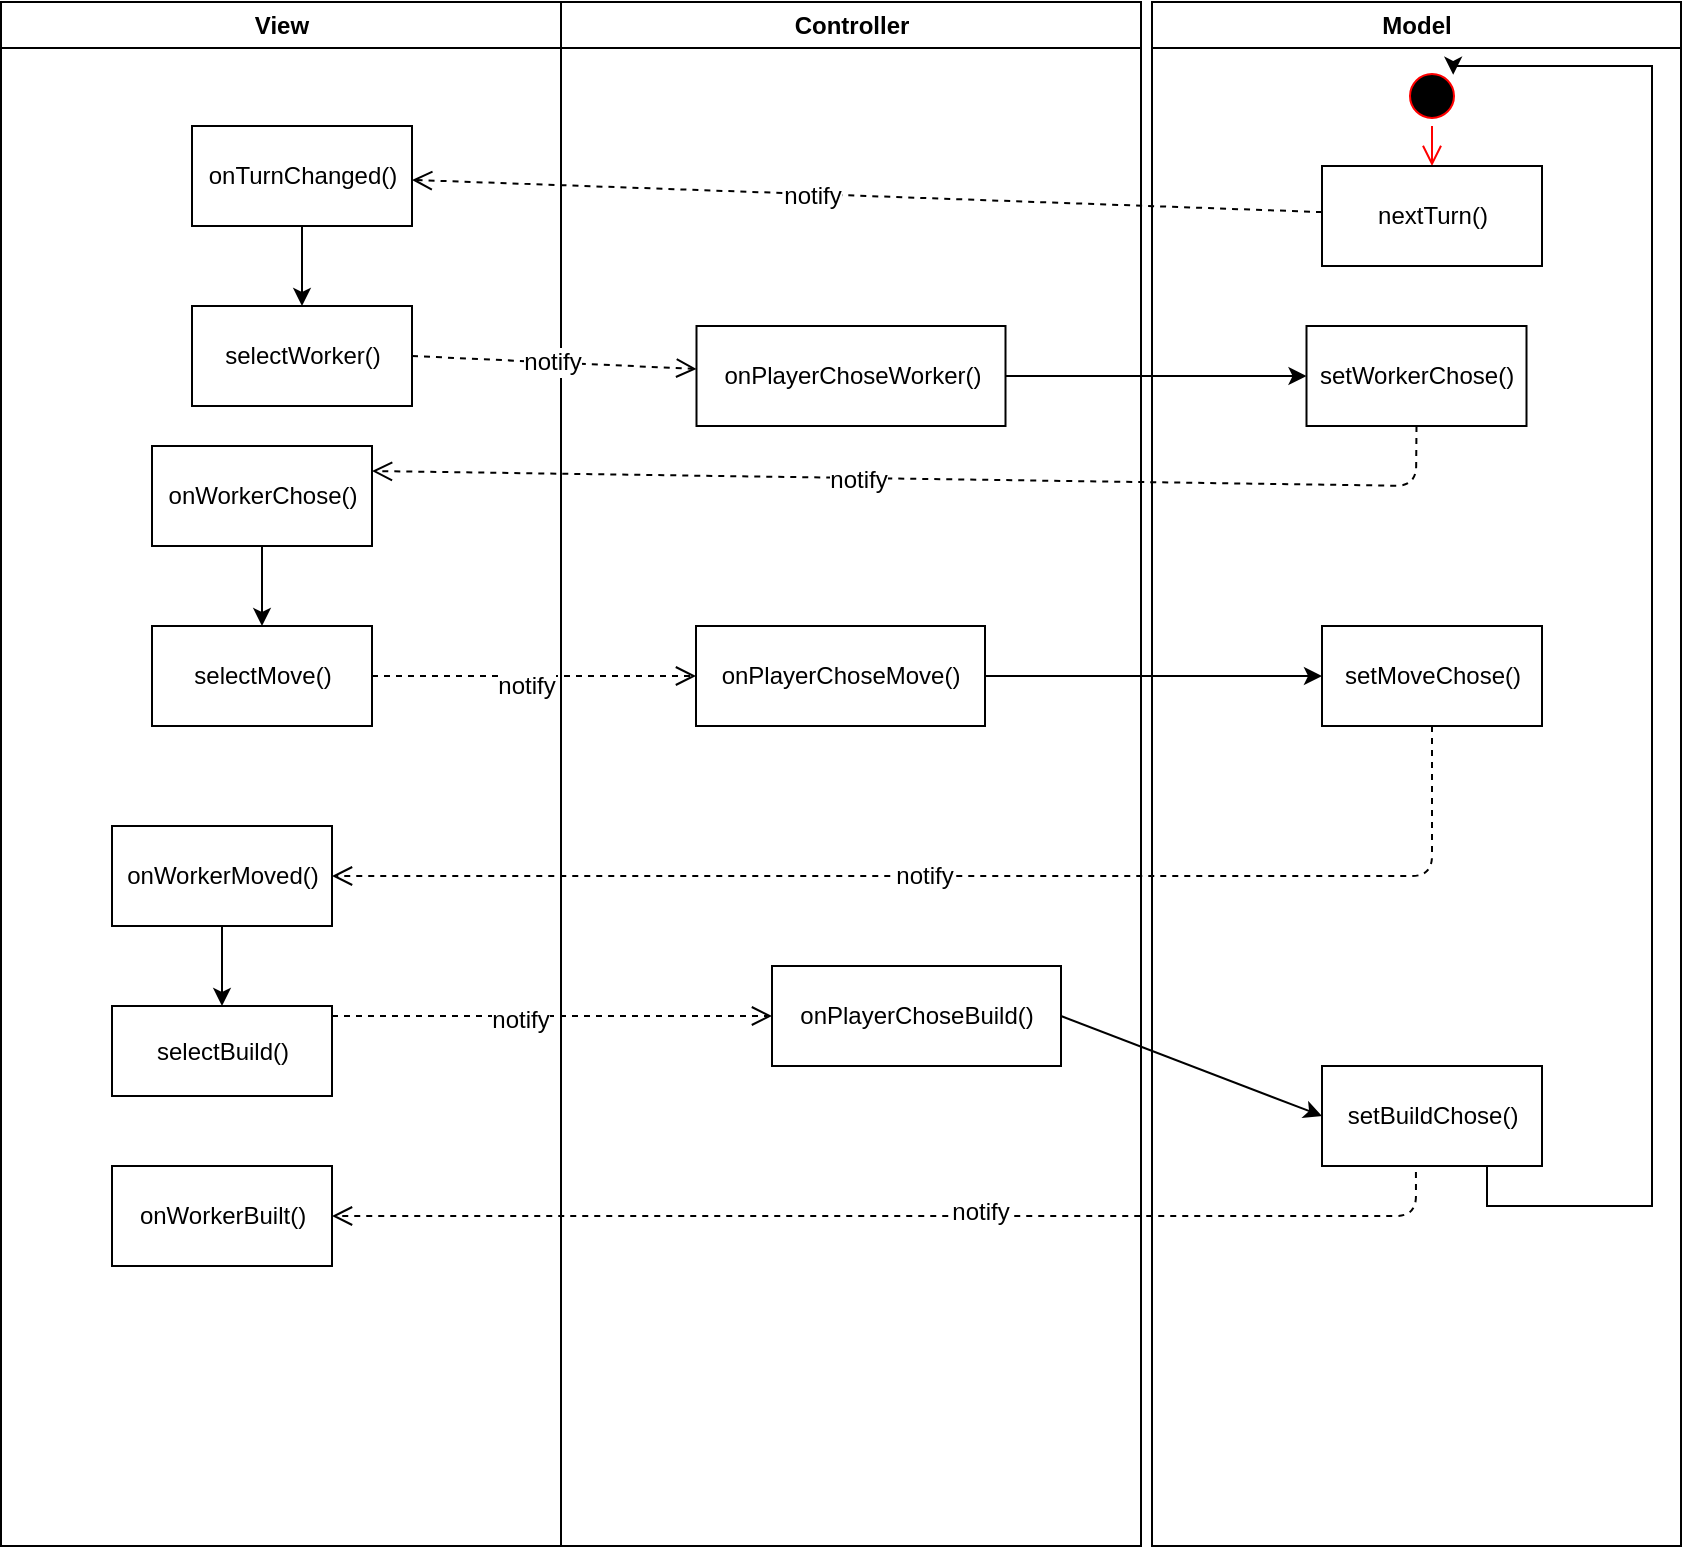 <mxfile version="12.9.5" type="device"><diagram name="Page-1" id="e7e014a7-5840-1c2e-5031-d8a46d1fe8dd"><mxGraphModel dx="1662" dy="791" grid="1" gridSize="10" guides="1" tooltips="1" connect="1" arrows="1" fold="1" page="1" pageScale="1" pageWidth="1169" pageHeight="826" background="#ffffff" math="0" shadow="0"><root><mxCell id="0"/><mxCell id="1" parent="0"/><mxCell id="2" value="View" style="swimlane;whiteSpace=wrap" parent="1" vertex="1"><mxGeometry x="164.5" y="128" width="280" height="772" as="geometry"/></mxCell><mxCell id="_fowUainpprfO0C2fuAO-46" value="selectWorker()" style="html=1;" parent="2" vertex="1"><mxGeometry x="95.5" y="152" width="110" height="50" as="geometry"/></mxCell><mxCell id="_fowUainpprfO0C2fuAO-53" value="selectMove()" style="html=1;" parent="2" vertex="1"><mxGeometry x="75.5" y="312" width="110" height="50" as="geometry"/></mxCell><mxCell id="_fowUainpprfO0C2fuAO-63" style="edgeStyle=orthogonalEdgeStyle;rounded=0;orthogonalLoop=1;jettySize=auto;html=1;exitX=0.5;exitY=1;exitDx=0;exitDy=0;entryX=0.5;entryY=0;entryDx=0;entryDy=0;" parent="2" source="_fowUainpprfO0C2fuAO-61" target="_fowUainpprfO0C2fuAO-46" edge="1"><mxGeometry relative="1" as="geometry"/></mxCell><mxCell id="_fowUainpprfO0C2fuAO-61" value="onTurnChanged()" style="html=1;" parent="2" vertex="1"><mxGeometry x="95.5" y="62" width="110" height="50" as="geometry"/></mxCell><mxCell id="_fowUainpprfO0C2fuAO-87" value="onWorkerBuilt()" style="html=1;" parent="2" vertex="1"><mxGeometry x="55.5" y="582" width="110" height="50" as="geometry"/></mxCell><mxCell id="_fowUainpprfO0C2fuAO-59" value="selectBuild()" style="html=1;" parent="2" vertex="1"><mxGeometry x="55.5" y="502" width="110" height="45" as="geometry"/></mxCell><mxCell id="Y26vNsY1FQDO0YQF0dEl-5" value="onWorkerMoved()" style="html=1;" vertex="1" parent="2"><mxGeometry x="55.5" y="412" width="110" height="50" as="geometry"/></mxCell><mxCell id="Y26vNsY1FQDO0YQF0dEl-10" style="edgeStyle=orthogonalEdgeStyle;rounded=0;orthogonalLoop=1;jettySize=auto;html=1;exitX=0.5;exitY=1;exitDx=0;exitDy=0;entryX=0.5;entryY=0;entryDx=0;entryDy=0;" edge="1" parent="2" source="Y26vNsY1FQDO0YQF0dEl-5" target="_fowUainpprfO0C2fuAO-59"><mxGeometry relative="1" as="geometry"/></mxCell><mxCell id="Y26vNsY1FQDO0YQF0dEl-16" style="edgeStyle=orthogonalEdgeStyle;rounded=0;orthogonalLoop=1;jettySize=auto;html=1;exitX=0.5;exitY=1;exitDx=0;exitDy=0;entryX=0.5;entryY=0;entryDx=0;entryDy=0;" edge="1" parent="2" source="Y26vNsY1FQDO0YQF0dEl-12" target="_fowUainpprfO0C2fuAO-53"><mxGeometry relative="1" as="geometry"/></mxCell><mxCell id="Y26vNsY1FQDO0YQF0dEl-12" value="onWorkerChose()" style="html=1;" vertex="1" parent="2"><mxGeometry x="75.5" y="222" width="110" height="50" as="geometry"/></mxCell><mxCell id="3" value="Controller" style="swimlane;whiteSpace=wrap" parent="1" vertex="1"><mxGeometry x="444.5" y="128" width="290" height="772" as="geometry"/></mxCell><mxCell id="_fowUainpprfO0C2fuAO-49" value="onPlayerChoseWorker()" style="html=1;" parent="3" vertex="1"><mxGeometry x="67.75" y="162" width="154.5" height="50" as="geometry"/></mxCell><mxCell id="_fowUainpprfO0C2fuAO-58" value="onPlayerChoseMove()" style="html=1;" parent="3" vertex="1"><mxGeometry x="67.5" y="312" width="144.5" height="50" as="geometry"/></mxCell><mxCell id="_fowUainpprfO0C2fuAO-60" value="onPlayerChoseBuild()" style="html=1;" parent="3" vertex="1"><mxGeometry x="105.5" y="482" width="144.5" height="50" as="geometry"/></mxCell><mxCell id="4" value="Model" style="swimlane;whiteSpace=wrap" parent="1" vertex="1"><mxGeometry x="740" y="128" width="264.5" height="772" as="geometry"/></mxCell><mxCell id="_fowUainpprfO0C2fuAO-41" value="" style="ellipse;html=1;shape=startState;fillColor=#000000;strokeColor=#ff0000;" parent="4" vertex="1"><mxGeometry x="125" y="32" width="30" height="30" as="geometry"/></mxCell><mxCell id="_fowUainpprfO0C2fuAO-42" value="" style="edgeStyle=orthogonalEdgeStyle;html=1;verticalAlign=bottom;endArrow=open;endSize=8;strokeColor=#ff0000;" parent="4" source="_fowUainpprfO0C2fuAO-41" target="_fowUainpprfO0C2fuAO-43" edge="1"><mxGeometry relative="1" as="geometry"><mxPoint x="140.5" y="102" as="targetPoint"/></mxGeometry></mxCell><mxCell id="_fowUainpprfO0C2fuAO-43" value="nextTurn()" style="html=1;" parent="4" vertex="1"><mxGeometry x="85" y="82" width="110" height="50" as="geometry"/></mxCell><mxCell id="_fowUainpprfO0C2fuAO-82" value="setWorkerChose()" style="html=1;" parent="4" vertex="1"><mxGeometry x="77.25" y="162" width="110" height="50" as="geometry"/></mxCell><mxCell id="_fowUainpprfO0C2fuAO-83" value="setMoveChose()" style="html=1;" parent="4" vertex="1"><mxGeometry x="85" y="312" width="110" height="50" as="geometry"/></mxCell><mxCell id="_fowUainpprfO0C2fuAO-84" value="setBuildChose()" style="html=1;" parent="4" vertex="1"><mxGeometry x="85" y="532" width="110" height="50" as="geometry"/></mxCell><mxCell id="_fowUainpprfO0C2fuAO-89" style="edgeStyle=orthogonalEdgeStyle;rounded=0;orthogonalLoop=1;jettySize=auto;html=1;exitX=0.75;exitY=1;exitDx=0;exitDy=0;entryX=1;entryY=0;entryDx=0;entryDy=0;" parent="4" source="_fowUainpprfO0C2fuAO-84" target="_fowUainpprfO0C2fuAO-41" edge="1"><mxGeometry relative="1" as="geometry"><mxPoint x="240" y="32" as="targetPoint"/><Array as="points"><mxPoint x="168" y="602"/><mxPoint x="250" y="602"/><mxPoint x="250" y="32"/><mxPoint x="151" y="32"/></Array></mxGeometry></mxCell><mxCell id="_fowUainpprfO0C2fuAO-45" value="" style="html=1;verticalAlign=bottom;endArrow=open;dashed=1;endSize=8;fontFamily=Helvetica;fontSize=11;fontColor=#000000;align=center;strokeColor=#000000;" parent="1" source="_fowUainpprfO0C2fuAO-43" target="_fowUainpprfO0C2fuAO-61" edge="1"><mxGeometry width="50" height="50" relative="1" as="geometry"><mxPoint x="560" y="490" as="sourcePoint"/><mxPoint x="400" y="255" as="targetPoint"/></mxGeometry></mxCell><mxCell id="_fowUainpprfO0C2fuAO-67" value="notify" style="text;html=1;align=center;verticalAlign=middle;resizable=0;points=[];labelBackgroundColor=#ffffff;" parent="_fowUainpprfO0C2fuAO-45" vertex="1" connectable="0"><mxGeometry x="0.122" y="1" relative="1" as="geometry"><mxPoint as="offset"/></mxGeometry></mxCell><mxCell id="_fowUainpprfO0C2fuAO-48" value="" style="html=1;verticalAlign=bottom;endArrow=open;dashed=1;endSize=8;fontFamily=Helvetica;fontSize=11;fontColor=#000000;align=center;strokeColor=#000000;exitX=1;exitY=0.5;exitDx=0;exitDy=0;" parent="1" source="_fowUainpprfO0C2fuAO-46" target="_fowUainpprfO0C2fuAO-49" edge="1"><mxGeometry width="50" height="50" relative="1" as="geometry"><mxPoint x="560" y="490" as="sourcePoint"/><mxPoint x="520" y="360" as="targetPoint"/><Array as="points"/></mxGeometry></mxCell><mxCell id="_fowUainpprfO0C2fuAO-71" value="notify" style="text;html=1;align=center;verticalAlign=middle;resizable=0;points=[];labelBackgroundColor=#ffffff;" parent="_fowUainpprfO0C2fuAO-48" vertex="1" connectable="0"><mxGeometry x="-0.02" relative="1" as="geometry"><mxPoint as="offset"/></mxGeometry></mxCell><mxCell id="_fowUainpprfO0C2fuAO-54" value="" style="html=1;verticalAlign=bottom;endArrow=open;dashed=1;endSize=8;fontFamily=Helvetica;fontSize=11;fontColor=#000000;align=center;strokeColor=#000000;exitX=1;exitY=0.5;exitDx=0;exitDy=0;" parent="1" target="_fowUainpprfO0C2fuAO-58" edge="1" source="_fowUainpprfO0C2fuAO-53"><mxGeometry width="50" height="50" relative="1" as="geometry"><mxPoint x="288" y="438" as="sourcePoint"/><mxPoint x="520" y="480" as="targetPoint"/><Array as="points"/></mxGeometry></mxCell><mxCell id="_fowUainpprfO0C2fuAO-69" value="notify" style="text;html=1;align=center;verticalAlign=middle;resizable=0;points=[];labelBackgroundColor=#ffffff;" parent="_fowUainpprfO0C2fuAO-54" vertex="1" connectable="0"><mxGeometry x="-0.047" y="-5" relative="1" as="geometry"><mxPoint as="offset"/></mxGeometry></mxCell><mxCell id="_fowUainpprfO0C2fuAO-66" style="html=1;verticalAlign=bottom;endArrow=open;dashed=1;endSize=8;fontFamily=Helvetica;fontSize=11;fontColor=#000000;align=center;strokeColor=#000000;edgeStyle=orthogonalEdgeStyle;" parent="1" source="_fowUainpprfO0C2fuAO-59" target="_fowUainpprfO0C2fuAO-60" edge="1"><mxGeometry relative="1" as="geometry"><Array as="points"><mxPoint x="480" y="635"/><mxPoint x="480" y="635"/></Array></mxGeometry></mxCell><mxCell id="_fowUainpprfO0C2fuAO-70" value="notify" style="text;html=1;align=center;verticalAlign=middle;resizable=0;points=[];labelBackgroundColor=#ffffff;" parent="_fowUainpprfO0C2fuAO-66" vertex="1" connectable="0"><mxGeometry x="-0.149" y="-2" relative="1" as="geometry"><mxPoint as="offset"/></mxGeometry></mxCell><mxCell id="_fowUainpprfO0C2fuAO-73" value="" style="endArrow=classic;html=1;exitX=1;exitY=0.5;exitDx=0;exitDy=0;entryX=0;entryY=0.5;entryDx=0;entryDy=0;" parent="1" source="_fowUainpprfO0C2fuAO-49" target="_fowUainpprfO0C2fuAO-82" edge="1"><mxGeometry width="50" height="50" relative="1" as="geometry"><mxPoint x="630" y="360" as="sourcePoint"/><mxPoint x="740" y="360" as="targetPoint"/></mxGeometry></mxCell><mxCell id="_fowUainpprfO0C2fuAO-77" value="" style="endArrow=classic;html=1;exitX=1;exitY=0.5;exitDx=0;exitDy=0;entryX=0;entryY=0.5;entryDx=0;entryDy=0;" parent="1" source="_fowUainpprfO0C2fuAO-60" target="_fowUainpprfO0C2fuAO-84" edge="1"><mxGeometry width="50" height="50" relative="1" as="geometry"><mxPoint x="560" y="550" as="sourcePoint"/><mxPoint x="800" y="565" as="targetPoint"/></mxGeometry></mxCell><mxCell id="_fowUainpprfO0C2fuAO-75" value="" style="endArrow=classic;html=1;exitX=1;exitY=0.5;exitDx=0;exitDy=0;entryX=0;entryY=0.5;entryDx=0;entryDy=0;" parent="1" source="_fowUainpprfO0C2fuAO-58" target="_fowUainpprfO0C2fuAO-83" edge="1"><mxGeometry width="50" height="50" relative="1" as="geometry"><mxPoint x="640" y="484.5" as="sourcePoint"/><mxPoint x="730" y="485" as="targetPoint"/></mxGeometry></mxCell><mxCell id="_fowUainpprfO0C2fuAO-85" style="html=1;verticalAlign=bottom;endArrow=open;dashed=1;endSize=8;fontFamily=Helvetica;fontSize=11;fontColor=#000000;align=center;strokeColor=#000000;edgeStyle=orthogonalEdgeStyle;exitX=0.427;exitY=1.06;exitDx=0;exitDy=0;exitPerimeter=0;" parent="1" source="_fowUainpprfO0C2fuAO-84" target="_fowUainpprfO0C2fuAO-87" edge="1"><mxGeometry relative="1" as="geometry"><mxPoint x="850" y="620" as="sourcePoint"/><mxPoint x="370" y="633" as="targetPoint"/><Array as="points"><mxPoint x="872" y="735"/></Array></mxGeometry></mxCell><mxCell id="_fowUainpprfO0C2fuAO-86" value="notify" style="text;html=1;align=center;verticalAlign=middle;resizable=0;points=[];labelBackgroundColor=#ffffff;" parent="_fowUainpprfO0C2fuAO-85" vertex="1" connectable="0"><mxGeometry x="-0.149" y="-2" relative="1" as="geometry"><mxPoint as="offset"/></mxGeometry></mxCell><mxCell id="Y26vNsY1FQDO0YQF0dEl-7" style="html=1;verticalAlign=bottom;endArrow=open;dashed=1;endSize=8;fontFamily=Helvetica;fontSize=11;fontColor=#000000;align=center;strokeColor=#000000;edgeStyle=orthogonalEdgeStyle;exitX=0.5;exitY=1;exitDx=0;exitDy=0;entryX=1;entryY=0.5;entryDx=0;entryDy=0;" edge="1" parent="1" source="_fowUainpprfO0C2fuAO-83" target="Y26vNsY1FQDO0YQF0dEl-5"><mxGeometry relative="1" as="geometry"><mxPoint x="878.97" y="480" as="sourcePoint"/><mxPoint x="350" y="517" as="targetPoint"/><Array as="points"><mxPoint x="880" y="565"/></Array></mxGeometry></mxCell><mxCell id="Y26vNsY1FQDO0YQF0dEl-8" value="notify" style="text;html=1;align=center;verticalAlign=middle;resizable=0;points=[];labelBackgroundColor=#ffffff;" vertex="1" connectable="0" parent="Y26vNsY1FQDO0YQF0dEl-7"><mxGeometry x="-0.149" y="-2" relative="1" as="geometry"><mxPoint x="-63" y="2" as="offset"/></mxGeometry></mxCell><mxCell id="Y26vNsY1FQDO0YQF0dEl-13" value="" style="html=1;verticalAlign=bottom;endArrow=open;dashed=1;endSize=8;fontFamily=Helvetica;fontSize=11;fontColor=#000000;align=center;strokeColor=#000000;exitX=0.5;exitY=1;exitDx=0;exitDy=0;entryX=1;entryY=0.25;entryDx=0;entryDy=0;" edge="1" parent="1" source="_fowUainpprfO0C2fuAO-82" target="Y26vNsY1FQDO0YQF0dEl-12"><mxGeometry width="50" height="50" relative="1" as="geometry"><mxPoint x="849.75" y="386.103" as="sourcePoint"/><mxPoint x="394.75" y="369.997" as="targetPoint"/><Array as="points"><mxPoint x="872" y="370"/></Array></mxGeometry></mxCell><mxCell id="Y26vNsY1FQDO0YQF0dEl-14" value="notify" style="text;html=1;align=center;verticalAlign=middle;resizable=0;points=[];labelBackgroundColor=#ffffff;" vertex="1" connectable="0" parent="Y26vNsY1FQDO0YQF0dEl-13"><mxGeometry x="0.122" y="1" relative="1" as="geometry"><mxPoint as="offset"/></mxGeometry></mxCell></root></mxGraphModel></diagram></mxfile>
